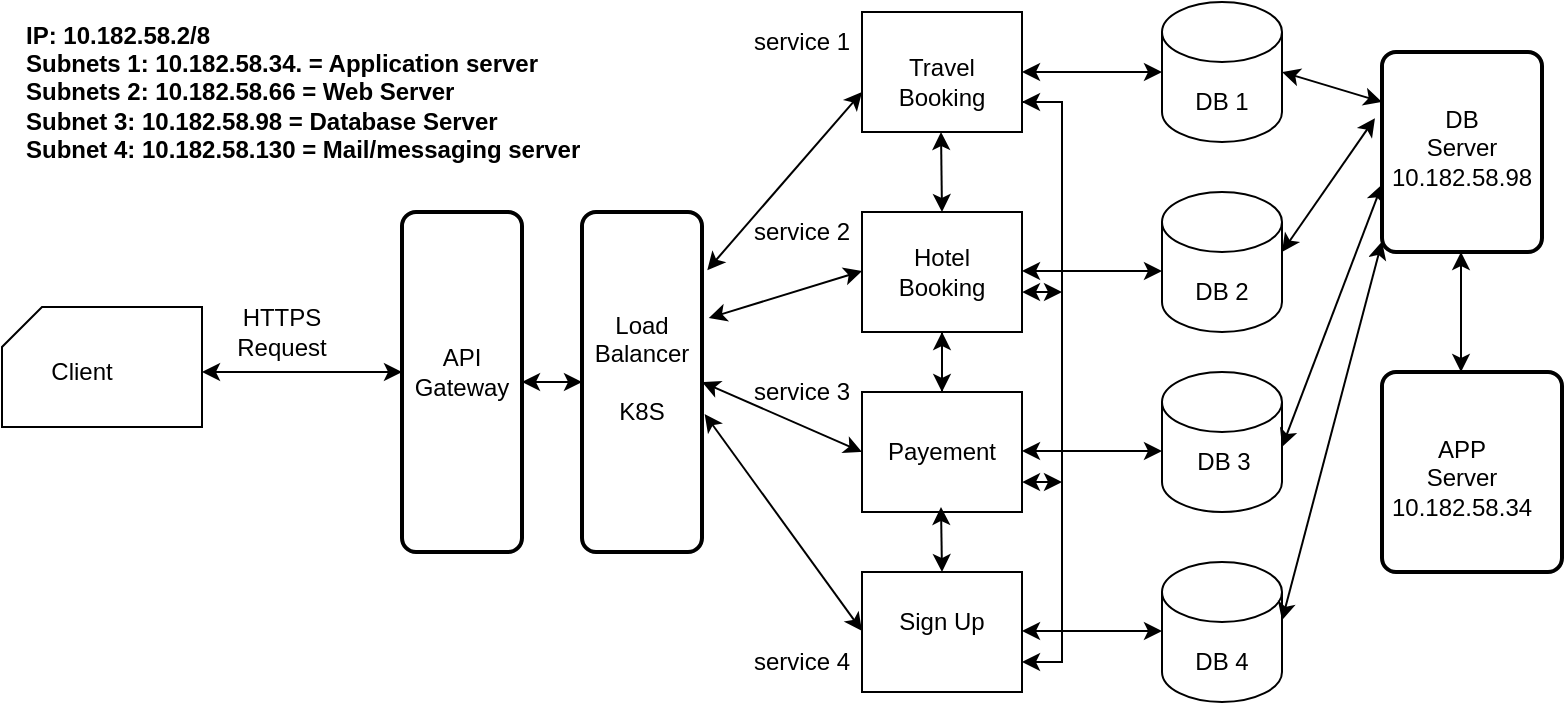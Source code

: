<mxfile version="20.3.3" type="device" pages="2"><diagram id="o2mFGe8e6WkhTnyEK_4o" name="Page-1"><mxGraphModel dx="1022" dy="468" grid="1" gridSize="10" guides="1" tooltips="1" connect="1" arrows="1" fold="1" page="1" pageScale="1" pageWidth="850" pageHeight="1100" math="0" shadow="0"><root><mxCell id="0"/><mxCell id="1" parent="0"/><mxCell id="hfXVaaCh2PURUzaR0-jF-1" value="" style="shape=cylinder3;whiteSpace=wrap;html=1;boundedLbl=1;backgroundOutline=1;size=15;" parent="1" vertex="1"><mxGeometry x="590" y="15" width="60" height="70" as="geometry"/></mxCell><mxCell id="hfXVaaCh2PURUzaR0-jF-2" value="" style="shape=cylinder3;whiteSpace=wrap;html=1;boundedLbl=1;backgroundOutline=1;size=15;" parent="1" vertex="1"><mxGeometry x="590" y="200" width="60" height="70" as="geometry"/></mxCell><mxCell id="hfXVaaCh2PURUzaR0-jF-3" value="" style="shape=cylinder3;whiteSpace=wrap;html=1;boundedLbl=1;backgroundOutline=1;size=15;" parent="1" vertex="1"><mxGeometry x="590" y="295" width="60" height="70" as="geometry"/></mxCell><mxCell id="hfXVaaCh2PURUzaR0-jF-4" value="" style="shape=cylinder3;whiteSpace=wrap;html=1;boundedLbl=1;backgroundOutline=1;size=15;" parent="1" vertex="1"><mxGeometry x="590" y="110" width="60" height="70" as="geometry"/></mxCell><mxCell id="j5SGMGOQ8WFEezzKgqYB-22" style="edgeStyle=orthogonalEdgeStyle;rounded=0;orthogonalLoop=1;jettySize=auto;html=1;exitX=1;exitY=0.75;exitDx=0;exitDy=0;entryX=1;entryY=0.75;entryDx=0;entryDy=0;" edge="1" parent="1" source="hfXVaaCh2PURUzaR0-jF-5" target="QrIGvSB0l8QCzUJmu1gH-1"><mxGeometry relative="1" as="geometry"><mxPoint x="550" y="350" as="targetPoint"/></mxGeometry></mxCell><mxCell id="hfXVaaCh2PURUzaR0-jF-5" value="" style="rounded=0;whiteSpace=wrap;html=1;" parent="1" vertex="1"><mxGeometry x="440" y="20" width="80" height="60" as="geometry"/></mxCell><mxCell id="j5SGMGOQ8WFEezzKgqYB-26" value="" style="edgeStyle=orthogonalEdgeStyle;rounded=0;orthogonalLoop=1;jettySize=auto;html=1;" edge="1" parent="1" source="hfXVaaCh2PURUzaR0-jF-6" target="QrIGvSB0l8QCzUJmu1gH-24"><mxGeometry relative="1" as="geometry"/></mxCell><mxCell id="hfXVaaCh2PURUzaR0-jF-6" value="" style="rounded=0;whiteSpace=wrap;html=1;" parent="1" vertex="1"><mxGeometry x="440" y="120" width="80" height="60" as="geometry"/></mxCell><mxCell id="hfXVaaCh2PURUzaR0-jF-7" value="" style="rounded=0;whiteSpace=wrap;html=1;" parent="1" vertex="1"><mxGeometry x="440" y="210" width="80" height="60" as="geometry"/></mxCell><mxCell id="QrIGvSB0l8QCzUJmu1gH-1" value="" style="rounded=0;whiteSpace=wrap;html=1;" parent="1" vertex="1"><mxGeometry x="440" y="300" width="80" height="60" as="geometry"/></mxCell><mxCell id="QrIGvSB0l8QCzUJmu1gH-2" value="" style="rounded=1;whiteSpace=wrap;html=1;absoluteArcSize=1;arcSize=14;strokeWidth=2;" parent="1" vertex="1"><mxGeometry x="300" y="120" width="60" height="170" as="geometry"/></mxCell><object label="" id="QrIGvSB0l8QCzUJmu1gH-3"><mxCell style="verticalLabelPosition=bottom;verticalAlign=top;html=1;shape=card;whiteSpace=wrap;size=20;arcSize=12;" parent="1" vertex="1"><mxGeometry x="10" y="167.5" width="100" height="60" as="geometry"/></mxCell></object><mxCell id="QrIGvSB0l8QCzUJmu1gH-4" value="" style="rounded=1;whiteSpace=wrap;html=1;absoluteArcSize=1;arcSize=14;strokeWidth=2;" parent="1" vertex="1"><mxGeometry x="700" y="40" width="80" height="100" as="geometry"/></mxCell><mxCell id="QrIGvSB0l8QCzUJmu1gH-11" value="" style="endArrow=classic;startArrow=classic;html=1;rounded=0;entryX=0;entryY=0.5;entryDx=0;entryDy=0;entryPerimeter=0;exitX=1;exitY=0.5;exitDx=0;exitDy=0;" parent="1" source="hfXVaaCh2PURUzaR0-jF-5" target="hfXVaaCh2PURUzaR0-jF-1" edge="1"><mxGeometry width="50" height="50" relative="1" as="geometry"><mxPoint x="530" y="60" as="sourcePoint"/><mxPoint x="570" y="20" as="targetPoint"/></mxGeometry></mxCell><mxCell id="QrIGvSB0l8QCzUJmu1gH-12" value="" style="endArrow=classic;startArrow=classic;html=1;rounded=0;entryX=0;entryY=0.5;entryDx=0;entryDy=0;entryPerimeter=0;exitX=1;exitY=0.5;exitDx=0;exitDy=0;" parent="1" edge="1"><mxGeometry width="50" height="50" relative="1" as="geometry"><mxPoint x="520" y="149.5" as="sourcePoint"/><mxPoint x="590" y="149.5" as="targetPoint"/></mxGeometry></mxCell><mxCell id="QrIGvSB0l8QCzUJmu1gH-13" value="" style="endArrow=classic;startArrow=classic;html=1;rounded=0;entryX=0;entryY=0.5;entryDx=0;entryDy=0;entryPerimeter=0;exitX=1;exitY=0.5;exitDx=0;exitDy=0;" parent="1" edge="1"><mxGeometry width="50" height="50" relative="1" as="geometry"><mxPoint x="520" y="239.5" as="sourcePoint"/><mxPoint x="590" y="239.5" as="targetPoint"/></mxGeometry></mxCell><mxCell id="QrIGvSB0l8QCzUJmu1gH-14" value="" style="endArrow=classic;startArrow=classic;html=1;rounded=0;entryX=0;entryY=0.5;entryDx=0;entryDy=0;entryPerimeter=0;exitX=1;exitY=0.5;exitDx=0;exitDy=0;" parent="1" edge="1"><mxGeometry width="50" height="50" relative="1" as="geometry"><mxPoint x="520" y="329.5" as="sourcePoint"/><mxPoint x="590" y="329.5" as="targetPoint"/></mxGeometry></mxCell><mxCell id="QrIGvSB0l8QCzUJmu1gH-15" value="" style="endArrow=classic;startArrow=classic;html=1;rounded=0;entryX=0;entryY=0.5;entryDx=0;entryDy=0;entryPerimeter=0;exitX=1.044;exitY=0.171;exitDx=0;exitDy=0;exitPerimeter=0;" parent="1" source="QrIGvSB0l8QCzUJmu1gH-2" edge="1"><mxGeometry width="50" height="50" relative="1" as="geometry"><mxPoint x="370" y="60" as="sourcePoint"/><mxPoint x="440" y="60" as="targetPoint"/></mxGeometry></mxCell><mxCell id="QrIGvSB0l8QCzUJmu1gH-16" value="" style="endArrow=classic;startArrow=classic;html=1;rounded=0;entryX=0;entryY=0.5;entryDx=0;entryDy=0;entryPerimeter=0;exitX=1.056;exitY=0.312;exitDx=0;exitDy=0;exitPerimeter=0;" parent="1" source="QrIGvSB0l8QCzUJmu1gH-2" edge="1"><mxGeometry width="50" height="50" relative="1" as="geometry"><mxPoint x="330" y="170" as="sourcePoint"/><mxPoint x="440" y="149.5" as="targetPoint"/></mxGeometry></mxCell><mxCell id="QrIGvSB0l8QCzUJmu1gH-17" value="" style="endArrow=classic;startArrow=classic;html=1;rounded=0;entryX=0;entryY=0.5;entryDx=0;entryDy=0;exitX=1;exitY=0.5;exitDx=0;exitDy=0;" parent="1" source="QrIGvSB0l8QCzUJmu1gH-2" target="hfXVaaCh2PURUzaR0-jF-7" edge="1"><mxGeometry width="50" height="50" relative="1" as="geometry"><mxPoint x="330" y="200" as="sourcePoint"/><mxPoint x="430" y="230" as="targetPoint"/></mxGeometry></mxCell><mxCell id="QrIGvSB0l8QCzUJmu1gH-18" value="" style="endArrow=classic;startArrow=classic;html=1;rounded=0;entryX=0;entryY=0.5;entryDx=0;entryDy=0;entryPerimeter=0;exitX=1.022;exitY=0.594;exitDx=0;exitDy=0;exitPerimeter=0;" parent="1" source="QrIGvSB0l8QCzUJmu1gH-2" edge="1"><mxGeometry width="50" height="50" relative="1" as="geometry"><mxPoint x="370" y="329.5" as="sourcePoint"/><mxPoint x="440" y="329.5" as="targetPoint"/></mxGeometry></mxCell><mxCell id="QrIGvSB0l8QCzUJmu1gH-20" value="Client" style="text;html=1;strokeColor=none;fillColor=none;align=center;verticalAlign=middle;whiteSpace=wrap;rounded=0;" parent="1" vertex="1"><mxGeometry x="20" y="185" width="60" height="30" as="geometry"/></mxCell><mxCell id="QrIGvSB0l8QCzUJmu1gH-21" value="Load Balancer&lt;br&gt;&lt;br&gt;K8S" style="text;html=1;strokeColor=none;fillColor=none;align=center;verticalAlign=middle;whiteSpace=wrap;rounded=0;" parent="1" vertex="1"><mxGeometry x="320" y="127.5" width="20" height="140" as="geometry"/></mxCell><mxCell id="QrIGvSB0l8QCzUJmu1gH-22" value="Travel Booking" style="text;html=1;strokeColor=none;fillColor=none;align=center;verticalAlign=middle;whiteSpace=wrap;rounded=0;" parent="1" vertex="1"><mxGeometry x="450" y="40" width="60" height="30" as="geometry"/></mxCell><mxCell id="QrIGvSB0l8QCzUJmu1gH-23" value="Hotel Booking" style="text;html=1;strokeColor=none;fillColor=none;align=center;verticalAlign=middle;whiteSpace=wrap;rounded=0;" parent="1" vertex="1"><mxGeometry x="450" y="135" width="60" height="30" as="geometry"/></mxCell><mxCell id="QrIGvSB0l8QCzUJmu1gH-24" value="Payement" style="text;html=1;strokeColor=none;fillColor=none;align=center;verticalAlign=middle;whiteSpace=wrap;rounded=0;" parent="1" vertex="1"><mxGeometry x="450" y="225" width="60" height="30" as="geometry"/></mxCell><mxCell id="QrIGvSB0l8QCzUJmu1gH-25" value="Sign Up" style="text;html=1;strokeColor=none;fillColor=none;align=center;verticalAlign=middle;whiteSpace=wrap;rounded=0;" parent="1" vertex="1"><mxGeometry x="450" y="310" width="60" height="30" as="geometry"/></mxCell><mxCell id="QrIGvSB0l8QCzUJmu1gH-26" value="service 1" style="text;html=1;strokeColor=none;fillColor=none;align=center;verticalAlign=middle;whiteSpace=wrap;rounded=0;" parent="1" vertex="1"><mxGeometry x="380" y="20" width="60" height="30" as="geometry"/></mxCell><mxCell id="QrIGvSB0l8QCzUJmu1gH-27" value="service 2" style="text;html=1;strokeColor=none;fillColor=none;align=center;verticalAlign=middle;whiteSpace=wrap;rounded=0;" parent="1" vertex="1"><mxGeometry x="380" y="115" width="60" height="30" as="geometry"/></mxCell><mxCell id="QrIGvSB0l8QCzUJmu1gH-28" value="service 3" style="text;html=1;strokeColor=none;fillColor=none;align=center;verticalAlign=middle;whiteSpace=wrap;rounded=0;" parent="1" vertex="1"><mxGeometry x="380" y="195" width="60" height="30" as="geometry"/></mxCell><mxCell id="QrIGvSB0l8QCzUJmu1gH-29" value="service 4" style="text;html=1;strokeColor=none;fillColor=none;align=center;verticalAlign=middle;whiteSpace=wrap;rounded=0;" parent="1" vertex="1"><mxGeometry x="380" y="330" width="60" height="30" as="geometry"/></mxCell><mxCell id="QrIGvSB0l8QCzUJmu1gH-30" value="DB 1" style="text;html=1;strokeColor=none;fillColor=none;align=center;verticalAlign=middle;whiteSpace=wrap;rounded=0;" parent="1" vertex="1"><mxGeometry x="600" y="50" width="40" height="30" as="geometry"/></mxCell><mxCell id="QrIGvSB0l8QCzUJmu1gH-31" value="DB 2" style="text;html=1;strokeColor=none;fillColor=none;align=center;verticalAlign=middle;whiteSpace=wrap;rounded=0;" parent="1" vertex="1"><mxGeometry x="600" y="145" width="40" height="30" as="geometry"/></mxCell><mxCell id="QrIGvSB0l8QCzUJmu1gH-32" value="DB 3" style="text;html=1;strokeColor=none;fillColor=none;align=center;verticalAlign=middle;whiteSpace=wrap;rounded=0;" parent="1" vertex="1"><mxGeometry x="601" y="230" width="40" height="30" as="geometry"/></mxCell><mxCell id="QrIGvSB0l8QCzUJmu1gH-33" value="DB 4" style="text;html=1;strokeColor=none;fillColor=none;align=center;verticalAlign=middle;whiteSpace=wrap;rounded=0;" parent="1" vertex="1"><mxGeometry x="600" y="330" width="40" height="30" as="geometry"/></mxCell><mxCell id="QrIGvSB0l8QCzUJmu1gH-34" value="DB&lt;br&gt;Server&lt;br&gt;10.182.58.98" style="text;html=1;strokeColor=none;fillColor=none;align=center;verticalAlign=middle;whiteSpace=wrap;rounded=0;" parent="1" vertex="1"><mxGeometry x="730" y="45" width="20" height="85" as="geometry"/></mxCell><mxCell id="QrIGvSB0l8QCzUJmu1gH-35" value="&lt;b&gt;IP: 10.182.58.2/8&lt;br&gt;Subnets 1: 10.182.58.34. = Application server&lt;br&gt;Subnets 2: 10.182.58.66 = Web Server&lt;br&gt;Subnet 3: 10.182.58.98 = Database Server&lt;br&gt;Subnet 4: 10.182.58.130 = Mail/messaging server&lt;/b&gt;" style="text;html=1;strokeColor=none;fillColor=none;align=left;verticalAlign=middle;whiteSpace=wrap;rounded=0;" parent="1" vertex="1"><mxGeometry x="20" y="20" width="290" height="80" as="geometry"/></mxCell><mxCell id="QrIGvSB0l8QCzUJmu1gH-36" value="HTTPS&lt;br&gt;Request" style="text;html=1;strokeColor=none;fillColor=none;align=center;verticalAlign=middle;whiteSpace=wrap;rounded=0;" parent="1" vertex="1"><mxGeometry x="110" y="165" width="80" height="30" as="geometry"/></mxCell><mxCell id="j5SGMGOQ8WFEezzKgqYB-1" value="" style="endArrow=classic;startArrow=classic;html=1;rounded=0;exitX=1;exitY=0.5;exitDx=0;exitDy=0;exitPerimeter=0;entryX=0;entryY=0.25;entryDx=0;entryDy=0;" edge="1" parent="1" source="hfXVaaCh2PURUzaR0-jF-1" target="QrIGvSB0l8QCzUJmu1gH-4"><mxGeometry width="50" height="50" relative="1" as="geometry"><mxPoint x="660" y="50" as="sourcePoint"/><mxPoint x="700" y="55" as="targetPoint"/></mxGeometry></mxCell><mxCell id="j5SGMGOQ8WFEezzKgqYB-3" value="" style="endArrow=classic;startArrow=classic;html=1;rounded=0;exitX=1;exitY=0.5;exitDx=0;exitDy=0;exitPerimeter=0;entryX=-0.044;entryY=0.331;entryDx=0;entryDy=0;entryPerimeter=0;" edge="1" parent="1" target="QrIGvSB0l8QCzUJmu1gH-4"><mxGeometry width="50" height="50" relative="1" as="geometry"><mxPoint x="650" y="140" as="sourcePoint"/><mxPoint x="700" y="145" as="targetPoint"/></mxGeometry></mxCell><mxCell id="j5SGMGOQ8WFEezzKgqYB-4" value="" style="endArrow=classic;startArrow=classic;html=1;rounded=0;exitX=1;exitY=0.5;exitDx=0;exitDy=0;exitPerimeter=0;entryX=0;entryY=0.662;entryDx=0;entryDy=0;entryPerimeter=0;" edge="1" parent="1" target="QrIGvSB0l8QCzUJmu1gH-4"><mxGeometry width="50" height="50" relative="1" as="geometry"><mxPoint x="650" y="237.5" as="sourcePoint"/><mxPoint x="700" y="242.5" as="targetPoint"/></mxGeometry></mxCell><mxCell id="j5SGMGOQ8WFEezzKgqYB-5" value="" style="endArrow=classic;startArrow=classic;html=1;rounded=0;exitX=1;exitY=0.416;exitDx=0;exitDy=0;exitPerimeter=0;entryX=0;entryY=0.947;entryDx=0;entryDy=0;entryPerimeter=0;" edge="1" parent="1" source="hfXVaaCh2PURUzaR0-jF-3" target="QrIGvSB0l8QCzUJmu1gH-4"><mxGeometry width="50" height="50" relative="1" as="geometry"><mxPoint x="650" y="330" as="sourcePoint"/><mxPoint x="700" y="335" as="targetPoint"/></mxGeometry></mxCell><mxCell id="j5SGMGOQ8WFEezzKgqYB-7" value="" style="endArrow=classic;startArrow=classic;html=1;rounded=0;entryX=0;entryY=0.5;entryDx=0;entryDy=0;exitX=1;exitY=0.5;exitDx=0;exitDy=0;" edge="1" parent="1"><mxGeometry width="50" height="50" relative="1" as="geometry"><mxPoint x="110" y="200" as="sourcePoint"/><mxPoint x="210" y="200" as="targetPoint"/><Array as="points"><mxPoint x="110" y="200"/></Array></mxGeometry></mxCell><mxCell id="j5SGMGOQ8WFEezzKgqYB-8" value="" style="rounded=1;whiteSpace=wrap;html=1;absoluteArcSize=1;arcSize=14;strokeWidth=2;" vertex="1" parent="1"><mxGeometry x="210" y="120" width="60" height="170" as="geometry"/></mxCell><mxCell id="j5SGMGOQ8WFEezzKgqYB-10" value="" style="endArrow=classic;startArrow=classic;html=1;rounded=0;entryX=0;entryY=0.5;entryDx=0;entryDy=0;" edge="1" parent="1" target="QrIGvSB0l8QCzUJmu1gH-2"><mxGeometry width="50" height="50" relative="1" as="geometry"><mxPoint x="270" y="205" as="sourcePoint"/><mxPoint x="320" y="155" as="targetPoint"/></mxGeometry></mxCell><mxCell id="j5SGMGOQ8WFEezzKgqYB-11" value="API&lt;br&gt;Gateway" style="text;html=1;strokeColor=none;fillColor=none;align=center;verticalAlign=middle;whiteSpace=wrap;rounded=0;" vertex="1" parent="1"><mxGeometry x="230" y="130" width="20" height="140" as="geometry"/></mxCell><mxCell id="j5SGMGOQ8WFEezzKgqYB-15" value="" style="endArrow=classic;startArrow=classic;html=1;rounded=0;exitX=1;exitY=0.5;exitDx=0;exitDy=0;" edge="1" parent="1"><mxGeometry width="50" height="50" relative="1" as="geometry"><mxPoint x="479.5" y="80" as="sourcePoint"/><mxPoint x="480" y="120" as="targetPoint"/><Array as="points"><mxPoint x="479.5" y="80"/></Array></mxGeometry></mxCell><mxCell id="j5SGMGOQ8WFEezzKgqYB-16" value="" style="endArrow=classic;startArrow=classic;html=1;rounded=0;" edge="1" parent="1"><mxGeometry width="50" height="50" relative="1" as="geometry"><mxPoint x="480" y="180" as="sourcePoint"/><mxPoint x="480" y="210" as="targetPoint"/><Array as="points"/></mxGeometry></mxCell><mxCell id="j5SGMGOQ8WFEezzKgqYB-17" value="" style="endArrow=classic;startArrow=classic;html=1;rounded=0;exitX=1;exitY=0.5;exitDx=0;exitDy=0;" edge="1" parent="1"><mxGeometry width="50" height="50" relative="1" as="geometry"><mxPoint x="479.5" y="267.5" as="sourcePoint"/><mxPoint x="480" y="300" as="targetPoint"/><Array as="points"/></mxGeometry></mxCell><mxCell id="j5SGMGOQ8WFEezzKgqYB-27" value="" style="endArrow=classic;startArrow=classic;html=1;rounded=0;exitX=1;exitY=0.667;exitDx=0;exitDy=0;exitPerimeter=0;" edge="1" parent="1" source="hfXVaaCh2PURUzaR0-jF-6"><mxGeometry width="50" height="50" relative="1" as="geometry"><mxPoint x="530" y="160" as="sourcePoint"/><mxPoint x="540" y="160" as="targetPoint"/><Array as="points"/></mxGeometry></mxCell><mxCell id="j5SGMGOQ8WFEezzKgqYB-28" value="" style="endArrow=classic;startArrow=classic;html=1;rounded=0;exitX=1;exitY=0.667;exitDx=0;exitDy=0;exitPerimeter=0;" edge="1" parent="1"><mxGeometry width="50" height="50" relative="1" as="geometry"><mxPoint x="520" y="255.02" as="sourcePoint"/><mxPoint x="540" y="255" as="targetPoint"/><Array as="points"/></mxGeometry></mxCell><mxCell id="j5SGMGOQ8WFEezzKgqYB-33" value="" style="endArrow=classic;html=1;rounded=0;" edge="1" parent="1"><mxGeometry width="50" height="50" relative="1" as="geometry"><mxPoint x="540" y="65" as="sourcePoint"/><mxPoint x="520" y="65" as="targetPoint"/></mxGeometry></mxCell><mxCell id="j5SGMGOQ8WFEezzKgqYB-34" value="" style="rounded=1;whiteSpace=wrap;html=1;absoluteArcSize=1;arcSize=14;strokeWidth=2;" vertex="1" parent="1"><mxGeometry x="700" y="200" width="90" height="100" as="geometry"/></mxCell><mxCell id="j5SGMGOQ8WFEezzKgqYB-35" value="APP&lt;br&gt;Server&lt;br&gt;10.182.58.34" style="text;html=1;strokeColor=none;fillColor=none;align=center;verticalAlign=middle;whiteSpace=wrap;rounded=0;" vertex="1" parent="1"><mxGeometry x="720" y="210" width="40" height="85" as="geometry"/></mxCell><mxCell id="j5SGMGOQ8WFEezzKgqYB-36" value="" style="endArrow=classic;startArrow=classic;html=1;rounded=0;exitX=1;exitY=0.5;exitDx=0;exitDy=0;" edge="1" parent="1"><mxGeometry width="50" height="50" relative="1" as="geometry"><mxPoint x="739.5" y="140" as="sourcePoint"/><mxPoint x="739.5" y="200" as="targetPoint"/><Array as="points"><mxPoint x="739.5" y="140"/></Array></mxGeometry></mxCell></root></mxGraphModel></diagram><diagram id="dzymurPDBPTWcE61o7De" name="Page-2"><mxGraphModel dx="782" dy="1568" grid="1" gridSize="10" guides="1" tooltips="1" connect="1" arrows="1" fold="1" page="1" pageScale="1" pageWidth="850" pageHeight="1100" math="0" shadow="0"><root><mxCell id="0"/><mxCell id="1" parent="0"/><mxCell id="1UBL0B54UIlQOzn3Hnlz-2" value="" style="rounded=1;whiteSpace=wrap;html=1;" vertex="1" parent="1"><mxGeometry x="380" y="-70" width="660" height="340" as="geometry"/></mxCell><mxCell id="1UBL0B54UIlQOzn3Hnlz-1" value="" style="verticalLabelPosition=bottom;html=1;verticalAlign=top;align=center;strokeColor=none;fillColor=#00BEF2;shape=mxgraph.azure.azure_subscription;" vertex="1" parent="1"><mxGeometry x="390" y="-90" width="50" height="40" as="geometry"/></mxCell><mxCell id="1UBL0B54UIlQOzn3Hnlz-3" value="" style="rounded=0;whiteSpace=wrap;html=1;" vertex="1" parent="1"><mxGeometry x="390" y="-40" width="370" height="280" as="geometry"/></mxCell></root></mxGraphModel></diagram></mxfile>